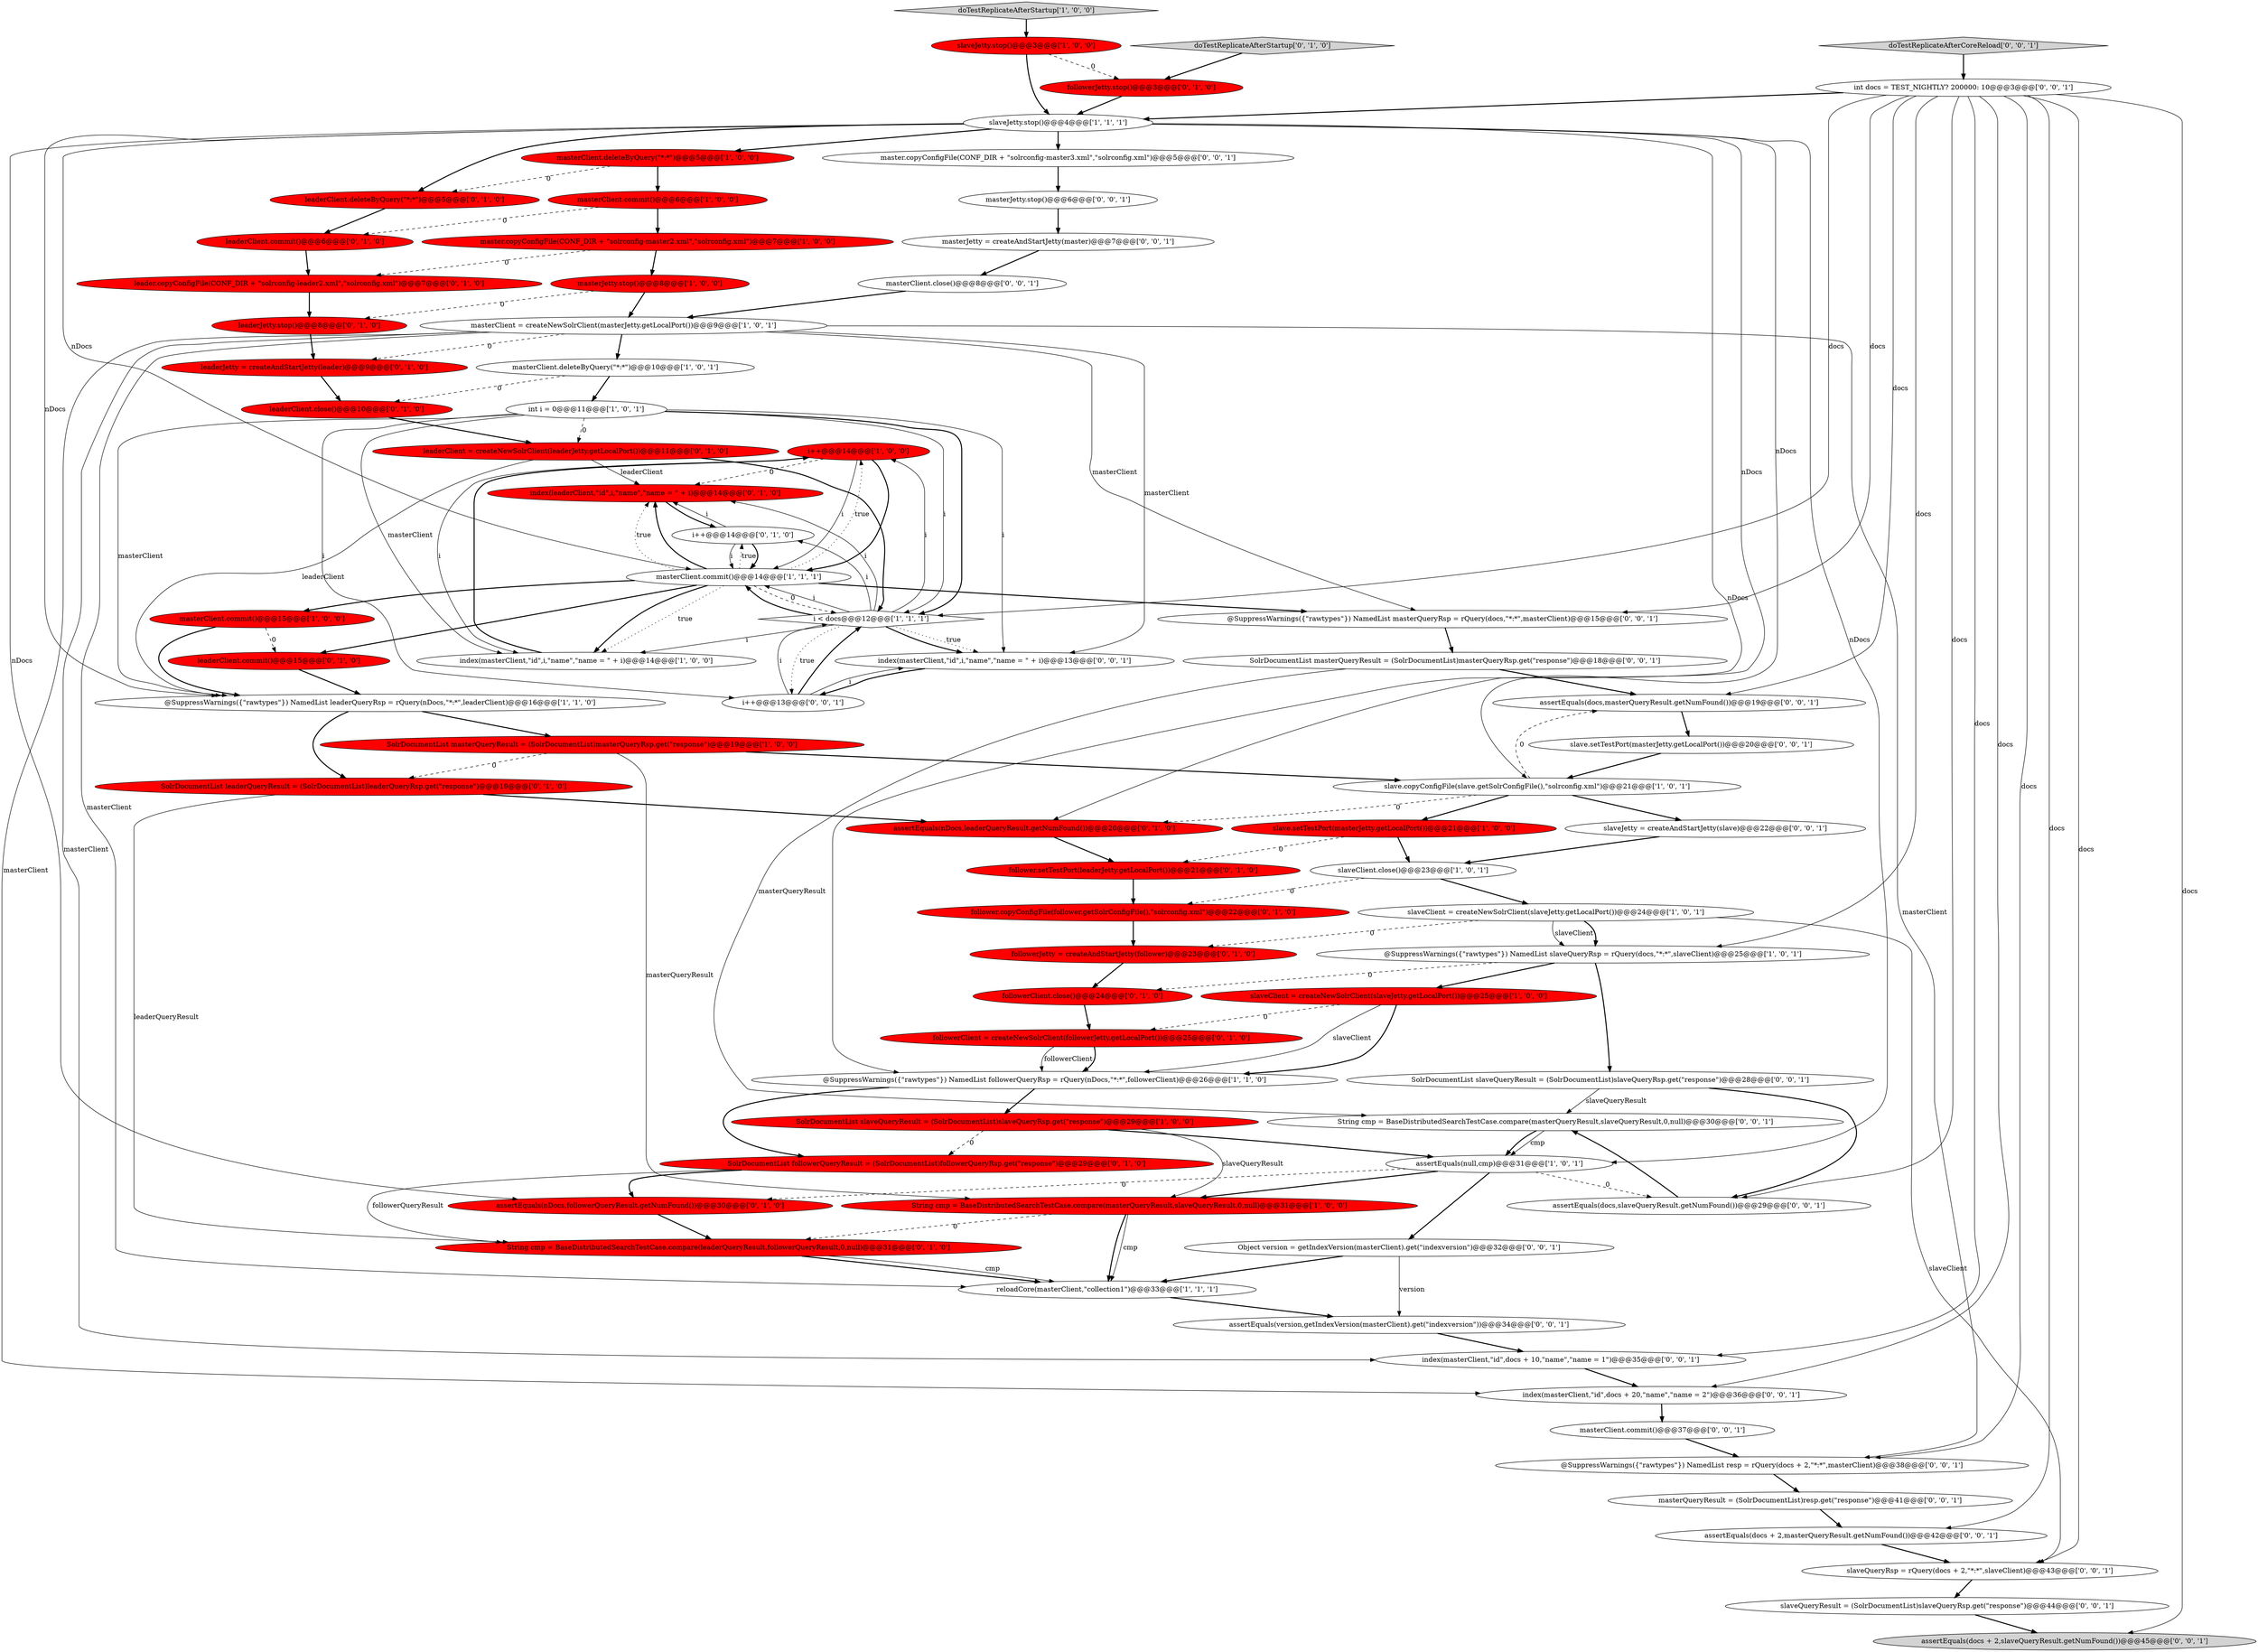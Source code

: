 digraph {
4 [style = filled, label = "i++@@@14@@@['1', '0', '0']", fillcolor = red, shape = ellipse image = "AAA1AAABBB1BBB"];
54 [style = filled, label = "i++@@@13@@@['0', '0', '1']", fillcolor = white, shape = ellipse image = "AAA0AAABBB3BBB"];
34 [style = filled, label = "leaderClient.close()@@@10@@@['0', '1', '0']", fillcolor = red, shape = ellipse image = "AAA1AAABBB2BBB"];
21 [style = filled, label = "reloadCore(masterClient,\"collection1\")@@@33@@@['1', '1', '1']", fillcolor = white, shape = ellipse image = "AAA0AAABBB1BBB"];
59 [style = filled, label = "@SuppressWarnings({\"rawtypes\"}) NamedList masterQueryRsp = rQuery(docs,\"*:*\",masterClient)@@@15@@@['0', '0', '1']", fillcolor = white, shape = ellipse image = "AAA0AAABBB3BBB"];
3 [style = filled, label = "index(masterClient,\"id\",i,\"name\",\"name = \" + i)@@@14@@@['1', '0', '0']", fillcolor = white, shape = ellipse image = "AAA0AAABBB1BBB"];
40 [style = filled, label = "SolrDocumentList followerQueryResult = (SolrDocumentList)followerQueryRsp.get(\"response\")@@@29@@@['0', '1', '0']", fillcolor = red, shape = ellipse image = "AAA1AAABBB2BBB"];
46 [style = filled, label = "leader.copyConfigFile(CONF_DIR + \"solrconfig-leader2.xml\",\"solrconfig.xml\")@@@7@@@['0', '1', '0']", fillcolor = red, shape = ellipse image = "AAA1AAABBB2BBB"];
29 [style = filled, label = "followerClient.close()@@@24@@@['0', '1', '0']", fillcolor = red, shape = ellipse image = "AAA1AAABBB2BBB"];
41 [style = filled, label = "SolrDocumentList leaderQueryResult = (SolrDocumentList)leaderQueryRsp.get(\"response\")@@@19@@@['0', '1', '0']", fillcolor = red, shape = ellipse image = "AAA1AAABBB2BBB"];
65 [style = filled, label = "master.copyConfigFile(CONF_DIR + \"solrconfig-master3.xml\",\"solrconfig.xml\")@@@5@@@['0', '0', '1']", fillcolor = white, shape = ellipse image = "AAA0AAABBB3BBB"];
47 [style = filled, label = "leaderClient.commit()@@@6@@@['0', '1', '0']", fillcolor = red, shape = ellipse image = "AAA1AAABBB2BBB"];
20 [style = filled, label = "slave.setTestPort(masterJetty.getLocalPort())@@@21@@@['1', '0', '0']", fillcolor = red, shape = ellipse image = "AAA1AAABBB1BBB"];
17 [style = filled, label = "slaveClient = createNewSolrClient(slaveJetty.getLocalPort())@@@25@@@['1', '0', '0']", fillcolor = red, shape = ellipse image = "AAA1AAABBB1BBB"];
10 [style = filled, label = "masterClient = createNewSolrClient(masterJetty.getLocalPort())@@@9@@@['1', '0', '1']", fillcolor = white, shape = ellipse image = "AAA0AAABBB1BBB"];
7 [style = filled, label = "SolrDocumentList slaveQueryResult = (SolrDocumentList)slaveQueryRsp.get(\"response\")@@@29@@@['1', '0', '0']", fillcolor = red, shape = ellipse image = "AAA1AAABBB1BBB"];
39 [style = filled, label = "index(leaderClient,\"id\",i,\"name\",\"name = \" + i)@@@14@@@['0', '1', '0']", fillcolor = red, shape = ellipse image = "AAA1AAABBB2BBB"];
63 [style = filled, label = "assertEquals(docs,slaveQueryResult.getNumFound())@@@29@@@['0', '0', '1']", fillcolor = white, shape = ellipse image = "AAA0AAABBB3BBB"];
64 [style = filled, label = "SolrDocumentList slaveQueryResult = (SolrDocumentList)slaveQueryRsp.get(\"response\")@@@28@@@['0', '0', '1']", fillcolor = white, shape = ellipse image = "AAA0AAABBB3BBB"];
16 [style = filled, label = "SolrDocumentList masterQueryResult = (SolrDocumentList)masterQueryRsp.get(\"response\")@@@19@@@['1', '0', '0']", fillcolor = red, shape = ellipse image = "AAA1AAABBB1BBB"];
35 [style = filled, label = "assertEquals(nDocs,followerQueryResult.getNumFound())@@@30@@@['0', '1', '0']", fillcolor = red, shape = ellipse image = "AAA1AAABBB2BBB"];
67 [style = filled, label = "SolrDocumentList masterQueryResult = (SolrDocumentList)masterQueryRsp.get(\"response\")@@@18@@@['0', '0', '1']", fillcolor = white, shape = ellipse image = "AAA0AAABBB3BBB"];
69 [style = filled, label = "assertEquals(docs + 2,masterQueryResult.getNumFound())@@@42@@@['0', '0', '1']", fillcolor = white, shape = ellipse image = "AAA0AAABBB3BBB"];
24 [style = filled, label = "slave.copyConfigFile(slave.getSolrConfigFile(),\"solrconfig.xml\")@@@21@@@['1', '0', '1']", fillcolor = white, shape = ellipse image = "AAA0AAABBB1BBB"];
52 [style = filled, label = "slaveQueryRsp = rQuery(docs + 2,\"*:*\",slaveClient)@@@43@@@['0', '0', '1']", fillcolor = white, shape = ellipse image = "AAA0AAABBB3BBB"];
2 [style = filled, label = "@SuppressWarnings({\"rawtypes\"}) NamedList slaveQueryRsp = rQuery(docs,\"*:*\",slaveClient)@@@25@@@['1', '0', '1']", fillcolor = white, shape = ellipse image = "AAA0AAABBB1BBB"];
62 [style = filled, label = "Object version = getIndexVersion(masterClient).get(\"indexversion\")@@@32@@@['0', '0', '1']", fillcolor = white, shape = ellipse image = "AAA0AAABBB3BBB"];
30 [style = filled, label = "follower.setTestPort(leaderJetty.getLocalPort())@@@21@@@['0', '1', '0']", fillcolor = red, shape = ellipse image = "AAA1AAABBB2BBB"];
37 [style = filled, label = "followerClient = createNewSolrClient(followerJetty.getLocalPort())@@@25@@@['0', '1', '0']", fillcolor = red, shape = ellipse image = "AAA1AAABBB2BBB"];
6 [style = filled, label = "int i = 0@@@11@@@['1', '0', '1']", fillcolor = white, shape = ellipse image = "AAA0AAABBB1BBB"];
74 [style = filled, label = "masterClient.commit()@@@37@@@['0', '0', '1']", fillcolor = white, shape = ellipse image = "AAA0AAABBB3BBB"];
1 [style = filled, label = "masterClient.commit()@@@15@@@['1', '0', '0']", fillcolor = red, shape = ellipse image = "AAA1AAABBB1BBB"];
76 [style = filled, label = "assertEquals(version,getIndexVersion(masterClient).get(\"indexversion\"))@@@34@@@['0', '0', '1']", fillcolor = white, shape = ellipse image = "AAA0AAABBB3BBB"];
32 [style = filled, label = "leaderClient.commit()@@@15@@@['0', '1', '0']", fillcolor = red, shape = ellipse image = "AAA1AAABBB2BBB"];
56 [style = filled, label = "String cmp = BaseDistributedSearchTestCase.compare(masterQueryResult,slaveQueryResult,0,null)@@@30@@@['0', '0', '1']", fillcolor = white, shape = ellipse image = "AAA0AAABBB3BBB"];
23 [style = filled, label = "String cmp = BaseDistributedSearchTestCase.compare(masterQueryResult,slaveQueryResult,0,null)@@@31@@@['1', '0', '0']", fillcolor = red, shape = ellipse image = "AAA1AAABBB1BBB"];
49 [style = filled, label = "leaderClient = createNewSolrClient(leaderJetty.getLocalPort())@@@11@@@['0', '1', '0']", fillcolor = red, shape = ellipse image = "AAA1AAABBB2BBB"];
51 [style = filled, label = "slave.setTestPort(masterJetty.getLocalPort())@@@20@@@['0', '0', '1']", fillcolor = white, shape = ellipse image = "AAA0AAABBB3BBB"];
58 [style = filled, label = "masterClient.close()@@@8@@@['0', '0', '1']", fillcolor = white, shape = ellipse image = "AAA0AAABBB3BBB"];
18 [style = filled, label = "slaveClient = createNewSolrClient(slaveJetty.getLocalPort())@@@24@@@['1', '0', '1']", fillcolor = white, shape = ellipse image = "AAA0AAABBB1BBB"];
27 [style = filled, label = "slaveClient.close()@@@23@@@['1', '0', '1']", fillcolor = white, shape = ellipse image = "AAA0AAABBB1BBB"];
75 [style = filled, label = "masterJetty.stop()@@@6@@@['0', '0', '1']", fillcolor = white, shape = ellipse image = "AAA0AAABBB3BBB"];
42 [style = filled, label = "assertEquals(nDocs,leaderQueryResult.getNumFound())@@@20@@@['0', '1', '0']", fillcolor = red, shape = ellipse image = "AAA1AAABBB2BBB"];
5 [style = filled, label = "masterClient.deleteByQuery(\"*:*\")@@@10@@@['1', '0', '1']", fillcolor = white, shape = ellipse image = "AAA0AAABBB1BBB"];
22 [style = filled, label = "assertEquals(null,cmp)@@@31@@@['1', '0', '1']", fillcolor = white, shape = ellipse image = "AAA0AAABBB1BBB"];
36 [style = filled, label = "leaderJetty = createAndStartJetty(leader)@@@9@@@['0', '1', '0']", fillcolor = red, shape = ellipse image = "AAA1AAABBB2BBB"];
68 [style = filled, label = "doTestReplicateAfterCoreReload['0', '0', '1']", fillcolor = lightgray, shape = diamond image = "AAA0AAABBB3BBB"];
26 [style = filled, label = "@SuppressWarnings({\"rawtypes\"}) NamedList leaderQueryRsp = rQuery(nDocs,\"*:*\",leaderClient)@@@16@@@['1', '1', '0']", fillcolor = white, shape = ellipse image = "AAA0AAABBB1BBB"];
71 [style = filled, label = "slaveQueryResult = (SolrDocumentList)slaveQueryRsp.get(\"response\")@@@44@@@['0', '0', '1']", fillcolor = white, shape = ellipse image = "AAA0AAABBB3BBB"];
19 [style = filled, label = "slaveJetty.stop()@@@3@@@['1', '0', '0']", fillcolor = red, shape = ellipse image = "AAA1AAABBB1BBB"];
53 [style = filled, label = "index(masterClient,\"id\",i,\"name\",\"name = \" + i)@@@13@@@['0', '0', '1']", fillcolor = white, shape = ellipse image = "AAA0AAABBB3BBB"];
13 [style = filled, label = "i < docs@@@12@@@['1', '1', '1']", fillcolor = white, shape = diamond image = "AAA0AAABBB1BBB"];
25 [style = filled, label = "master.copyConfigFile(CONF_DIR + \"solrconfig-master2.xml\",\"solrconfig.xml\")@@@7@@@['1', '0', '0']", fillcolor = red, shape = ellipse image = "AAA1AAABBB1BBB"];
73 [style = filled, label = "assertEquals(docs,masterQueryResult.getNumFound())@@@19@@@['0', '0', '1']", fillcolor = white, shape = ellipse image = "AAA0AAABBB3BBB"];
9 [style = filled, label = "masterClient.commit()@@@6@@@['1', '0', '0']", fillcolor = red, shape = ellipse image = "AAA1AAABBB1BBB"];
15 [style = filled, label = "masterClient.commit()@@@14@@@['1', '1', '1']", fillcolor = white, shape = ellipse image = "AAA0AAABBB1BBB"];
14 [style = filled, label = "@SuppressWarnings({\"rawtypes\"}) NamedList followerQueryRsp = rQuery(nDocs,\"*:*\",followerClient)@@@26@@@['1', '1', '0']", fillcolor = white, shape = ellipse image = "AAA0AAABBB1BBB"];
44 [style = filled, label = "followerJetty = createAndStartJetty(follower)@@@23@@@['0', '1', '0']", fillcolor = red, shape = ellipse image = "AAA1AAABBB2BBB"];
43 [style = filled, label = "leaderClient.deleteByQuery(\"*:*\")@@@5@@@['0', '1', '0']", fillcolor = red, shape = ellipse image = "AAA1AAABBB2BBB"];
48 [style = filled, label = "leaderJetty.stop()@@@8@@@['0', '1', '0']", fillcolor = red, shape = ellipse image = "AAA1AAABBB2BBB"];
50 [style = filled, label = "slaveJetty = createAndStartJetty(slave)@@@22@@@['0', '0', '1']", fillcolor = white, shape = ellipse image = "AAA0AAABBB3BBB"];
55 [style = filled, label = "index(masterClient,\"id\",docs + 10,\"name\",\"name = 1\")@@@35@@@['0', '0', '1']", fillcolor = white, shape = ellipse image = "AAA0AAABBB3BBB"];
66 [style = filled, label = "assertEquals(docs + 2,slaveQueryResult.getNumFound())@@@45@@@['0', '0', '1']", fillcolor = lightgray, shape = ellipse image = "AAA0AAABBB3BBB"];
28 [style = filled, label = "i++@@@14@@@['0', '1', '0']", fillcolor = white, shape = ellipse image = "AAA0AAABBB2BBB"];
61 [style = filled, label = "@SuppressWarnings({\"rawtypes\"}) NamedList resp = rQuery(docs + 2,\"*:*\",masterClient)@@@38@@@['0', '0', '1']", fillcolor = white, shape = ellipse image = "AAA0AAABBB3BBB"];
12 [style = filled, label = "slaveJetty.stop()@@@4@@@['1', '1', '1']", fillcolor = white, shape = ellipse image = "AAA0AAABBB1BBB"];
70 [style = filled, label = "masterQueryResult = (SolrDocumentList)resp.get(\"response\")@@@41@@@['0', '0', '1']", fillcolor = white, shape = ellipse image = "AAA0AAABBB3BBB"];
0 [style = filled, label = "doTestReplicateAfterStartup['1', '0', '0']", fillcolor = lightgray, shape = diamond image = "AAA0AAABBB1BBB"];
8 [style = filled, label = "masterJetty.stop()@@@8@@@['1', '0', '0']", fillcolor = red, shape = ellipse image = "AAA1AAABBB1BBB"];
11 [style = filled, label = "masterClient.deleteByQuery(\"*:*\")@@@5@@@['1', '0', '0']", fillcolor = red, shape = ellipse image = "AAA1AAABBB1BBB"];
57 [style = filled, label = "int docs = TEST_NIGHTLY? 200000: 10@@@3@@@['0', '0', '1']", fillcolor = white, shape = ellipse image = "AAA0AAABBB3BBB"];
38 [style = filled, label = "doTestReplicateAfterStartup['0', '1', '0']", fillcolor = lightgray, shape = diamond image = "AAA0AAABBB2BBB"];
45 [style = filled, label = "String cmp = BaseDistributedSearchTestCase.compare(leaderQueryResult,followerQueryResult,0,null)@@@31@@@['0', '1', '0']", fillcolor = red, shape = ellipse image = "AAA1AAABBB2BBB"];
60 [style = filled, label = "index(masterClient,\"id\",docs + 20,\"name\",\"name = 2\")@@@36@@@['0', '0', '1']", fillcolor = white, shape = ellipse image = "AAA0AAABBB3BBB"];
72 [style = filled, label = "masterJetty = createAndStartJetty(master)@@@7@@@['0', '0', '1']", fillcolor = white, shape = ellipse image = "AAA0AAABBB3BBB"];
31 [style = filled, label = "follower.copyConfigFile(follower.getSolrConfigFile(),\"solrconfig.xml\")@@@22@@@['0', '1', '0']", fillcolor = red, shape = ellipse image = "AAA1AAABBB2BBB"];
33 [style = filled, label = "followerJetty.stop()@@@3@@@['0', '1', '0']", fillcolor = red, shape = ellipse image = "AAA1AAABBB2BBB"];
57->60 [style = solid, label="docs"];
8->10 [style = bold, label=""];
7->23 [style = solid, label="slaveQueryResult"];
23->21 [style = solid, label="cmp"];
70->69 [style = bold, label=""];
41->45 [style = solid, label="leaderQueryResult"];
52->71 [style = bold, label=""];
10->36 [style = dashed, label="0"];
51->24 [style = bold, label=""];
4->15 [style = bold, label=""];
63->56 [style = bold, label=""];
4->39 [style = dashed, label="0"];
53->54 [style = bold, label=""];
6->3 [style = solid, label="masterClient"];
11->9 [style = bold, label=""];
46->48 [style = bold, label=""];
3->4 [style = bold, label=""];
6->13 [style = solid, label="i"];
24->42 [style = dashed, label="0"];
14->7 [style = bold, label=""];
20->27 [style = bold, label=""];
6->54 [style = solid, label="i"];
76->55 [style = bold, label=""];
28->15 [style = solid, label="i"];
17->14 [style = bold, label=""];
4->15 [style = solid, label="i"];
49->13 [style = bold, label=""];
21->76 [style = bold, label=""];
35->45 [style = bold, label=""];
11->43 [style = dashed, label="0"];
59->67 [style = bold, label=""];
8->48 [style = dashed, label="0"];
55->60 [style = bold, label=""];
13->3 [style = solid, label="i"];
19->12 [style = bold, label=""];
0->19 [style = bold, label=""];
12->11 [style = bold, label=""];
65->75 [style = bold, label=""];
13->4 [style = solid, label="i"];
67->73 [style = bold, label=""];
22->23 [style = bold, label=""];
32->26 [style = bold, label=""];
5->34 [style = dashed, label="0"];
60->74 [style = bold, label=""];
57->2 [style = solid, label="docs"];
24->20 [style = bold, label=""];
15->3 [style = dotted, label="true"];
6->49 [style = dashed, label="0"];
26->16 [style = bold, label=""];
16->41 [style = dashed, label="0"];
43->47 [style = bold, label=""];
12->65 [style = bold, label=""];
5->6 [style = bold, label=""];
57->59 [style = solid, label="docs"];
12->15 [style = solid, label="nDocs"];
57->12 [style = bold, label=""];
13->15 [style = solid, label="i"];
45->21 [style = bold, label=""];
17->14 [style = solid, label="slaveClient"];
74->61 [style = bold, label=""];
13->15 [style = bold, label=""];
61->70 [style = bold, label=""];
38->33 [style = bold, label=""];
57->66 [style = solid, label="docs"];
2->17 [style = bold, label=""];
27->18 [style = bold, label=""];
40->35 [style = bold, label=""];
50->27 [style = bold, label=""];
10->55 [style = solid, label="masterClient"];
28->39 [style = solid, label="i"];
13->39 [style = solid, label="i"];
34->49 [style = bold, label=""];
44->29 [style = bold, label=""];
16->24 [style = bold, label=""];
73->51 [style = bold, label=""];
2->64 [style = bold, label=""];
13->53 [style = dotted, label="true"];
56->22 [style = solid, label="cmp"];
4->3 [style = solid, label="i"];
29->37 [style = bold, label=""];
33->12 [style = bold, label=""];
1->32 [style = dashed, label="0"];
27->31 [style = dashed, label="0"];
15->3 [style = bold, label=""];
57->73 [style = solid, label="docs"];
62->76 [style = solid, label="version"];
12->26 [style = solid, label="nDocs"];
12->14 [style = solid, label="nDocs"];
15->28 [style = dotted, label="true"];
16->23 [style = solid, label="masterQueryResult"];
7->22 [style = bold, label=""];
26->41 [style = bold, label=""];
57->69 [style = solid, label="docs"];
18->44 [style = dashed, label="0"];
37->14 [style = solid, label="followerClient"];
10->5 [style = bold, label=""];
31->44 [style = bold, label=""];
58->10 [style = bold, label=""];
30->31 [style = bold, label=""];
49->39 [style = solid, label="leaderClient"];
57->13 [style = solid, label="docs"];
10->21 [style = solid, label="masterClient"];
6->13 [style = bold, label=""];
2->29 [style = dashed, label="0"];
20->30 [style = dashed, label="0"];
10->53 [style = solid, label="masterClient"];
67->56 [style = solid, label="masterQueryResult"];
64->56 [style = solid, label="slaveQueryResult"];
25->46 [style = dashed, label="0"];
49->26 [style = solid, label="leaderClient"];
75->72 [style = bold, label=""];
12->42 [style = solid, label="nDocs"];
13->28 [style = solid, label="i"];
40->45 [style = solid, label="followerQueryResult"];
12->43 [style = bold, label=""];
10->60 [style = solid, label="masterClient"];
57->55 [style = solid, label="docs"];
45->21 [style = solid, label="cmp"];
71->66 [style = bold, label=""];
36->34 [style = bold, label=""];
24->50 [style = bold, label=""];
7->40 [style = dashed, label="0"];
15->1 [style = bold, label=""];
22->35 [style = dashed, label="0"];
28->15 [style = bold, label=""];
48->36 [style = bold, label=""];
13->53 [style = bold, label=""];
12->35 [style = solid, label="nDocs"];
15->39 [style = dotted, label="true"];
18->2 [style = solid, label="slaveClient"];
6->26 [style = solid, label="masterClient"];
57->61 [style = solid, label="docs"];
6->53 [style = solid, label="i"];
64->63 [style = bold, label=""];
23->45 [style = dashed, label="0"];
47->46 [style = bold, label=""];
12->24 [style = solid, label="nDocs"];
12->22 [style = solid, label="nDocs"];
22->63 [style = dashed, label="0"];
18->2 [style = bold, label=""];
1->26 [style = bold, label=""];
15->59 [style = bold, label=""];
39->28 [style = bold, label=""];
15->4 [style = dotted, label="true"];
68->57 [style = bold, label=""];
57->63 [style = solid, label="docs"];
9->47 [style = dashed, label="0"];
37->14 [style = bold, label=""];
54->13 [style = bold, label=""];
22->62 [style = bold, label=""];
23->21 [style = bold, label=""];
42->30 [style = bold, label=""];
10->59 [style = solid, label="masterClient"];
72->58 [style = bold, label=""];
9->25 [style = bold, label=""];
15->39 [style = bold, label=""];
54->53 [style = solid, label="i"];
56->22 [style = bold, label=""];
15->13 [style = dashed, label="0"];
18->52 [style = solid, label="slaveClient"];
25->8 [style = bold, label=""];
10->61 [style = solid, label="masterClient"];
54->13 [style = solid, label="i"];
17->37 [style = dashed, label="0"];
69->52 [style = bold, label=""];
57->52 [style = solid, label="docs"];
15->32 [style = bold, label=""];
19->33 [style = dashed, label="0"];
24->73 [style = dashed, label="0"];
14->40 [style = bold, label=""];
62->21 [style = bold, label=""];
13->54 [style = dotted, label="true"];
41->42 [style = bold, label=""];
}
